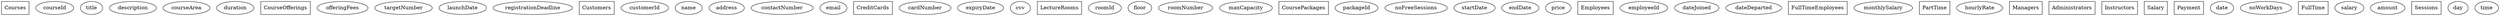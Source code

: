 digraph project {
    newrank=true;
	overlap=false;
	splines=false;

    node [shape=box]; Courses;
    node [shape=ellipse]; courseId;
    node [shape=ellipse]; title;
    node [shape=ellipse]; description;
    node [shape=ellipse]; courseArea;
    node [shape=ellipse]; duration;

    node [shape=box]; CourseOfferings;
    node [shape=ellipse]; offeringFees;
    node [shape=ellipse]; targetNumber;
    node [shape=ellipse]; launchDate;
    node [shape=ellipse]; registrationDeadline;

    node [shape=box]; Customers;
    node [shape=ellipse]; customerId;
    node [shape=ellipse]; name;
    node [shape=ellipse]; address;
    node [shape=ellipse]; contactNumber;
    node [shape=ellipse]; email;

    node [shape=box]; CreditCards;
    node [shape=ellipse]; cardNumber;
    node [shape=ellipse]; expiryDate;
    node [shape=ellipse]; cvv;

    node [shape=box]; LectureRooms;
    node [shape=ellipse]; roomId;
    node [shape=ellipse]; floor;
    node [shape=ellipse]; roomNumber;
    node [shape=ellipse]; maxCapacity;

    node [shape=box]; CoursePackages;
    node [shape=ellipse]; packageId;
    node [shape=ellipse]; name;
    node [shape=ellipse]; noFreeSessions;
    node [shape=ellipse]; startDate;
    node [shape=ellipse]; endDate;
    node [shape=ellipse]; price; 

    node [shape=box]; Employees;
    node [shape=ellipse]; employeeId;
    node [shape=ellipse]; name;
    node [shape=ellipse]; address;
    node [shape=ellipse]; contactNumber;
    node [shape=ellipse]; address;
    node [shape=ellipse]; dateJoined;
    node [shape=ellipse]; dateDeparted;

    node [shape=box]; FullTimeEmployees;
    node [shape=ellipse]; monthlySalary;

    node [shape=box]; PartTime Employees;
    node [shape=ellipse]; hourlyRate;

    node [shape=box]; Managers;

    node [shape=box]; Administrators;

    node [shape=box]; Instructors;
    node [shape=ellipse]; courseArea;

    node [shape=box]; Salary Payment;
    node [shape=ellipse]; date;
    node [shape=ellipse]; noWorkDays;
    node [shape=ellipse]; 

    node [shape=box]; FullTime Salary Payment;
    node [shape=ellipse]; salary;

    node [shape=box]; PartTime Salary Payment;
    node [shape=ellipse]; amount;
    
    node [shape=box]; Sessions;
    node [shape=ellipse]; day;
    node [shape=ellipse]; time;

    
}